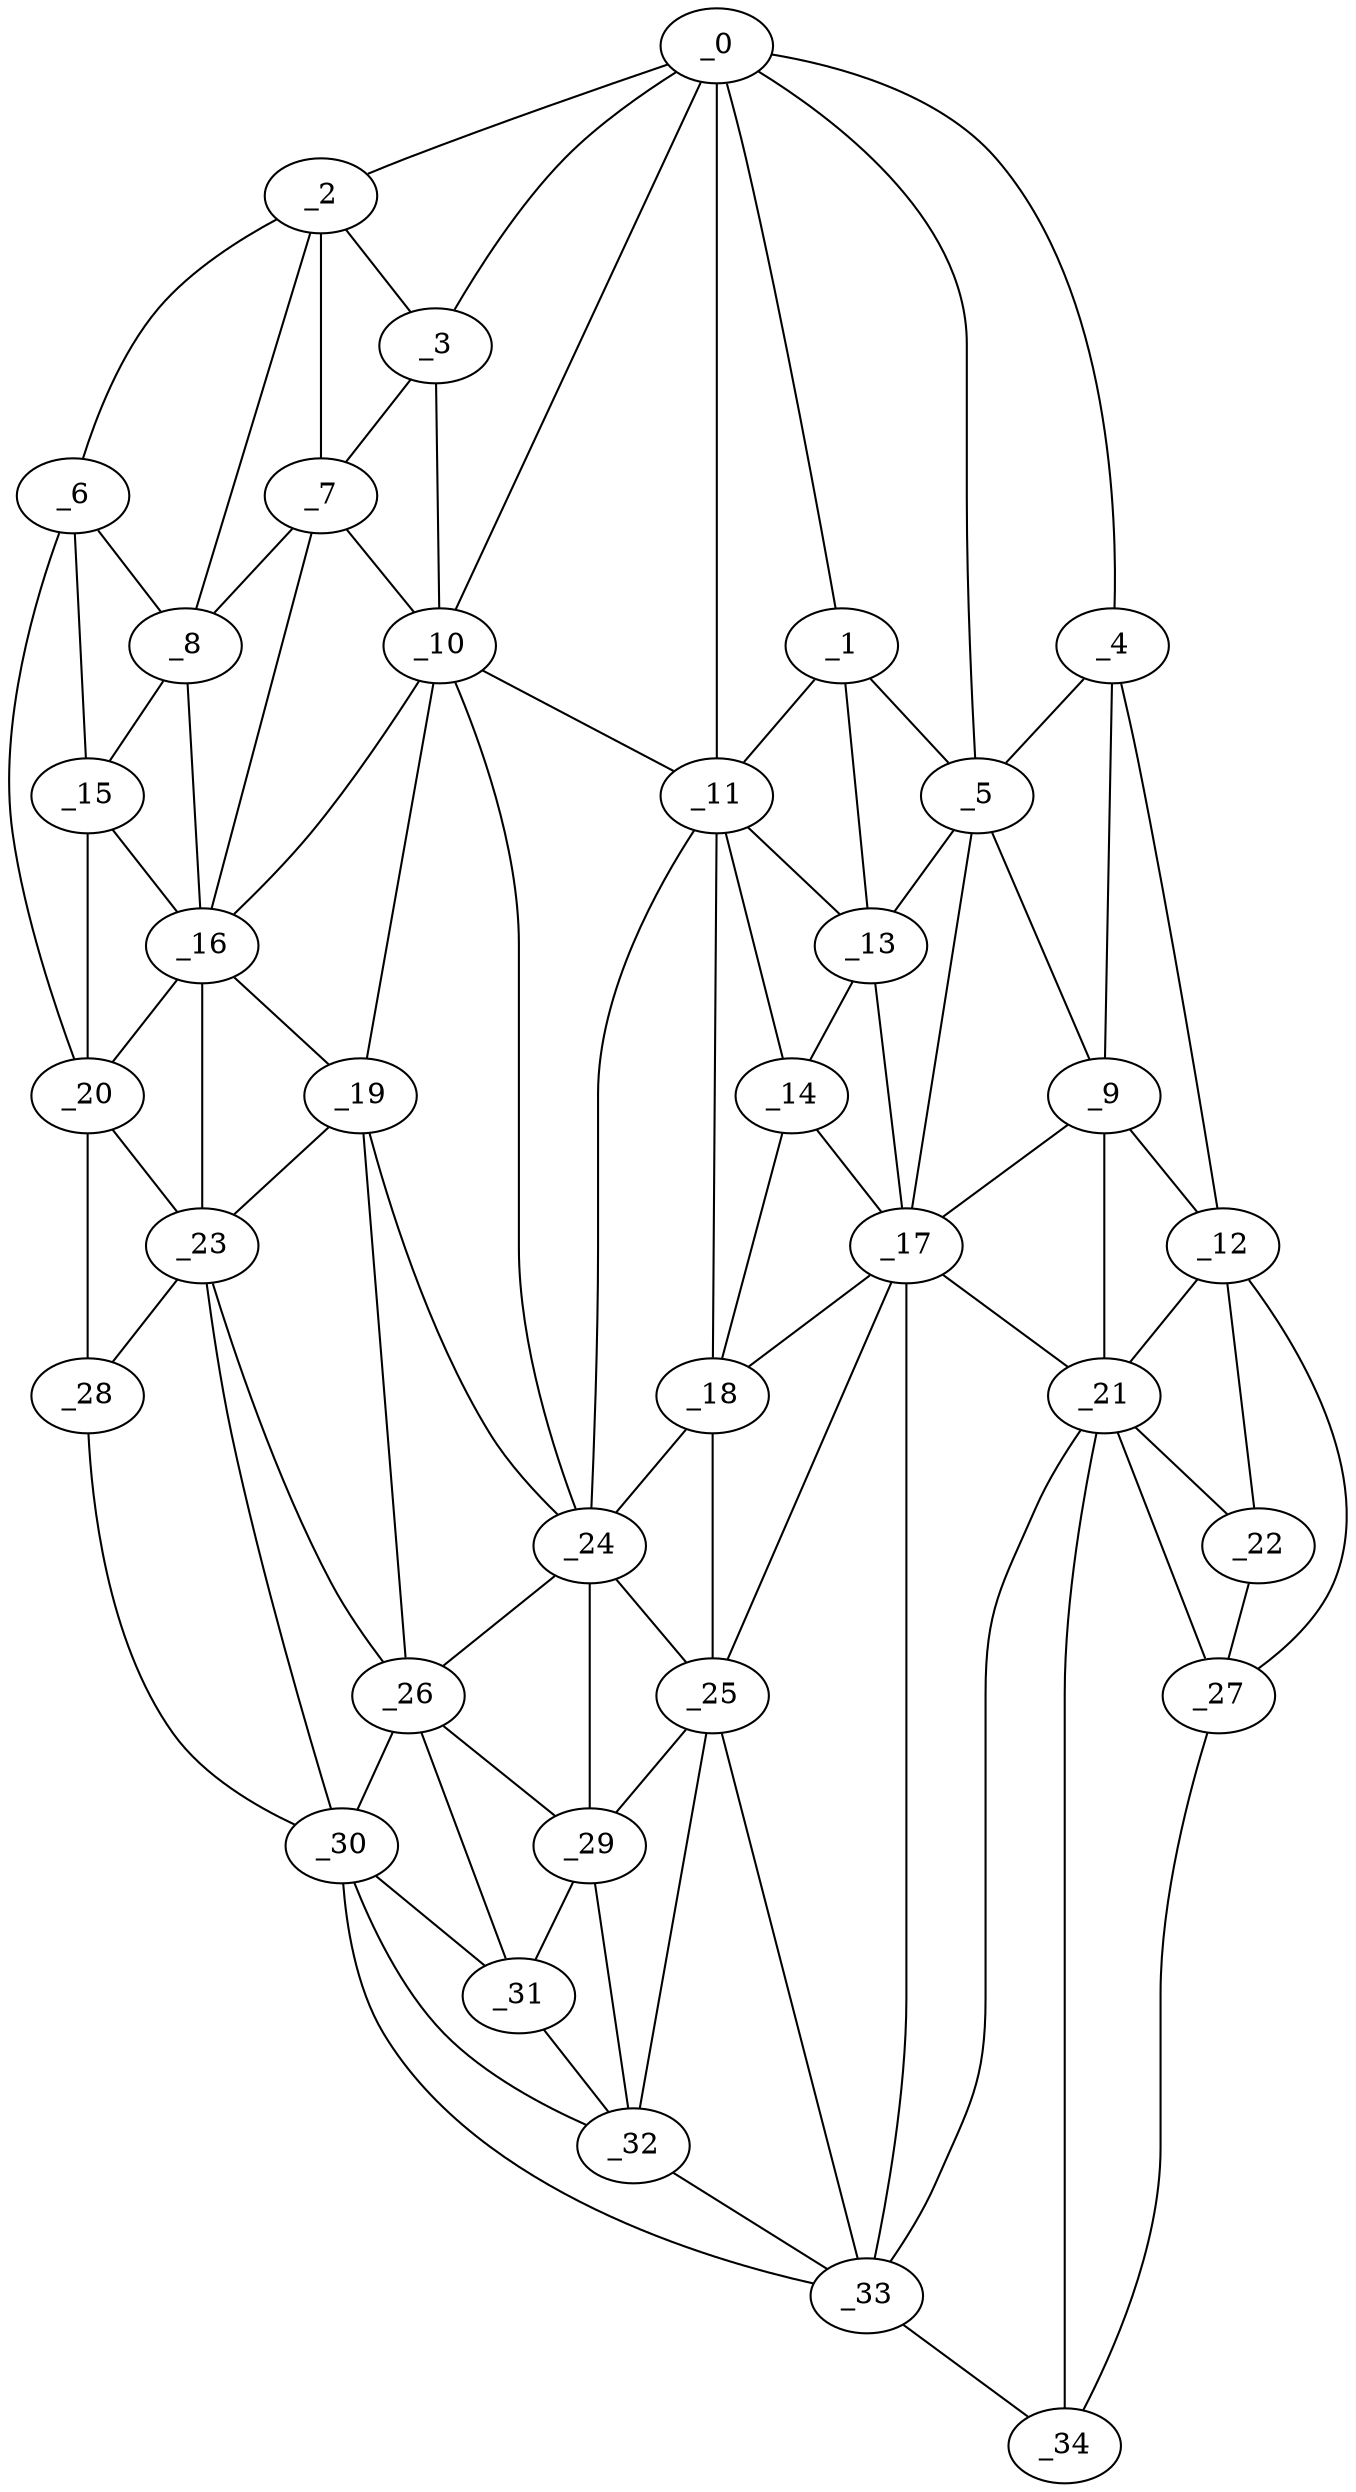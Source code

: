 graph "obj14__45.gxl" {
	_0	 [x=34,
		y=66];
	_1	 [x=36,
		y=70];
	_0 -- _1	 [valence=2];
	_2	 [x=37,
		y=19];
	_0 -- _2	 [valence=1];
	_3	 [x=37,
		y=42];
	_0 -- _3	 [valence=2];
	_4	 [x=37,
		y=103];
	_0 -- _4	 [valence=1];
	_5	 [x=38,
		y=98];
	_0 -- _5	 [valence=2];
	_10	 [x=49,
		y=43];
	_0 -- _10	 [valence=1];
	_11	 [x=49,
		y=75];
	_0 -- _11	 [valence=2];
	_1 -- _5	 [valence=2];
	_1 -- _11	 [valence=1];
	_13	 [x=51,
		y=88];
	_1 -- _13	 [valence=1];
	_2 -- _3	 [valence=1];
	_6	 [x=39,
		y=5];
	_2 -- _6	 [valence=1];
	_7	 [x=42,
		y=24];
	_2 -- _7	 [valence=2];
	_8	 [x=44,
		y=17];
	_2 -- _8	 [valence=2];
	_3 -- _7	 [valence=2];
	_3 -- _10	 [valence=1];
	_4 -- _5	 [valence=2];
	_9	 [x=47,
		y=114];
	_4 -- _9	 [valence=1];
	_12	 [x=50,
		y=119];
	_4 -- _12	 [valence=1];
	_5 -- _9	 [valence=2];
	_5 -- _13	 [valence=2];
	_17	 [x=61,
		y=99];
	_5 -- _17	 [valence=2];
	_6 -- _8	 [valence=1];
	_15	 [x=61,
		y=13];
	_6 -- _15	 [valence=2];
	_20	 [x=66,
		y=12];
	_6 -- _20	 [valence=1];
	_7 -- _8	 [valence=2];
	_7 -- _10	 [valence=2];
	_16	 [x=61,
		y=22];
	_7 -- _16	 [valence=1];
	_8 -- _15	 [valence=2];
	_8 -- _16	 [valence=2];
	_9 -- _12	 [valence=2];
	_9 -- _17	 [valence=2];
	_21	 [x=66,
		y=105];
	_9 -- _21	 [valence=2];
	_10 -- _11	 [valence=1];
	_10 -- _16	 [valence=2];
	_19	 [x=64,
		y=38];
	_10 -- _19	 [valence=2];
	_24	 [x=68,
		y=60];
	_10 -- _24	 [valence=2];
	_11 -- _13	 [valence=2];
	_14	 [x=53,
		y=79];
	_11 -- _14	 [valence=2];
	_18	 [x=63,
		y=71];
	_11 -- _18	 [valence=2];
	_11 -- _24	 [valence=1];
	_12 -- _21	 [valence=2];
	_22	 [x=67,
		y=121];
	_12 -- _22	 [valence=2];
	_27	 [x=72,
		y=125];
	_12 -- _27	 [valence=1];
	_13 -- _14	 [valence=2];
	_13 -- _17	 [valence=2];
	_14 -- _17	 [valence=2];
	_14 -- _18	 [valence=2];
	_15 -- _16	 [valence=2];
	_15 -- _20	 [valence=2];
	_16 -- _19	 [valence=1];
	_16 -- _20	 [valence=1];
	_23	 [x=68,
		y=25];
	_16 -- _23	 [valence=2];
	_17 -- _18	 [valence=2];
	_17 -- _21	 [valence=2];
	_25	 [x=69,
		y=67];
	_17 -- _25	 [valence=2];
	_33	 [x=96,
		y=76];
	_17 -- _33	 [valence=2];
	_18 -- _24	 [valence=2];
	_18 -- _25	 [valence=1];
	_19 -- _23	 [valence=2];
	_19 -- _24	 [valence=2];
	_26	 [x=72,
		y=41];
	_19 -- _26	 [valence=2];
	_20 -- _23	 [valence=2];
	_28	 [x=83,
		y=20];
	_20 -- _28	 [valence=1];
	_21 -- _22	 [valence=2];
	_21 -- _27	 [valence=1];
	_21 -- _33	 [valence=2];
	_34	 [x=96,
		y=115];
	_21 -- _34	 [valence=2];
	_22 -- _27	 [valence=1];
	_23 -- _26	 [valence=2];
	_23 -- _28	 [valence=2];
	_30	 [x=86,
		y=24];
	_23 -- _30	 [valence=2];
	_24 -- _25	 [valence=2];
	_24 -- _26	 [valence=2];
	_29	 [x=85,
		y=51];
	_24 -- _29	 [valence=2];
	_25 -- _29	 [valence=2];
	_32	 [x=92,
		y=57];
	_25 -- _32	 [valence=2];
	_25 -- _33	 [valence=1];
	_26 -- _29	 [valence=2];
	_26 -- _30	 [valence=2];
	_31	 [x=87,
		y=41];
	_26 -- _31	 [valence=2];
	_27 -- _34	 [valence=1];
	_28 -- _30	 [valence=1];
	_29 -- _31	 [valence=2];
	_29 -- _32	 [valence=1];
	_30 -- _31	 [valence=2];
	_30 -- _32	 [valence=1];
	_30 -- _33	 [valence=1];
	_31 -- _32	 [valence=2];
	_32 -- _33	 [valence=1];
	_33 -- _34	 [valence=1];
}
